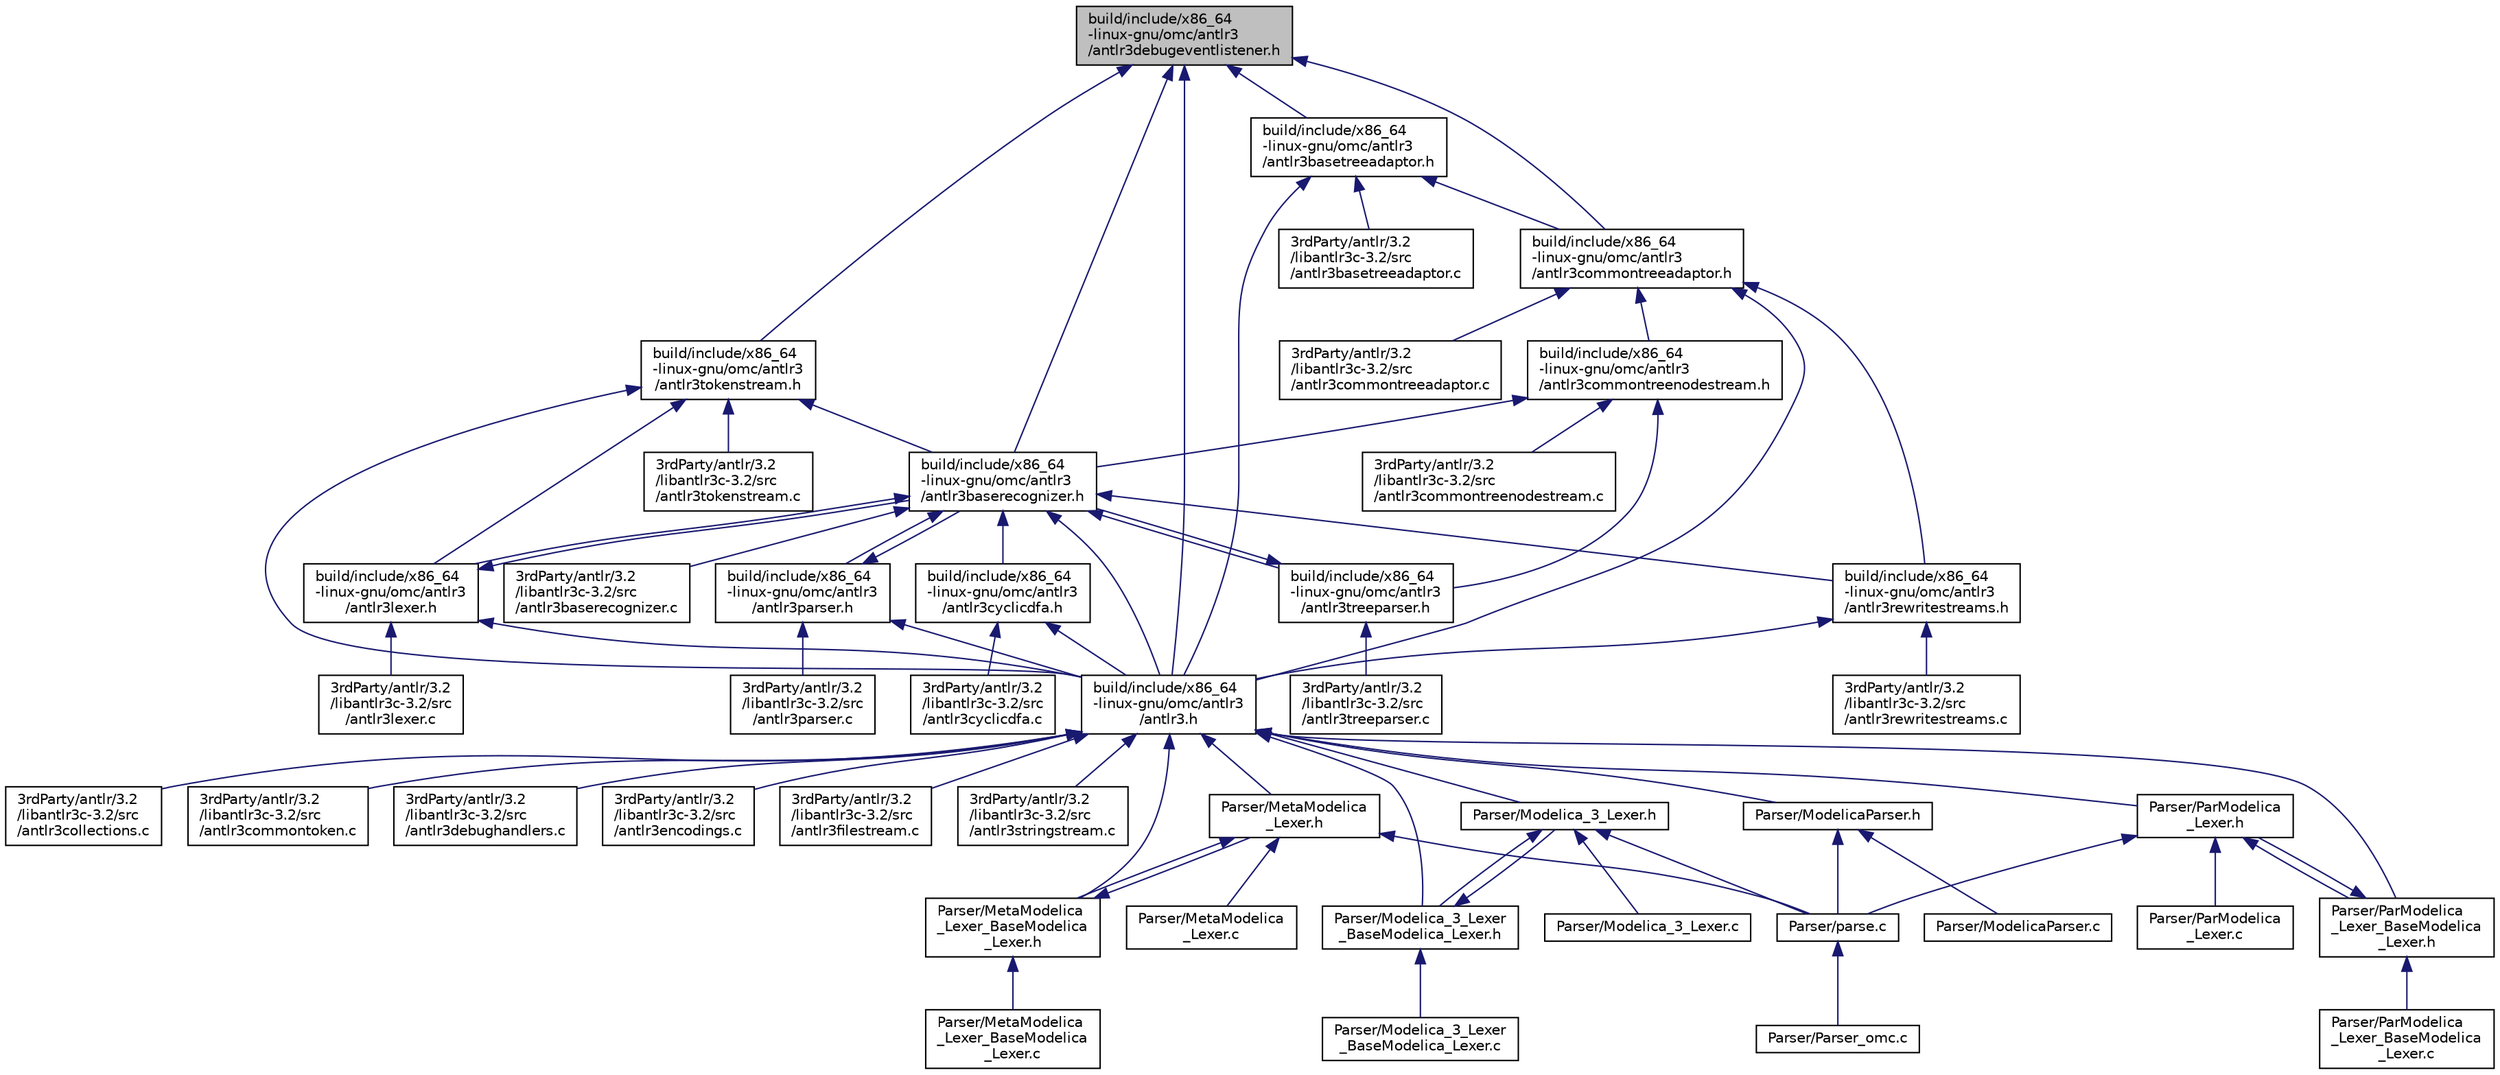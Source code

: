 digraph "build/include/x86_64-linux-gnu/omc/antlr3/antlr3debugeventlistener.h"
{
  edge [fontname="Helvetica",fontsize="10",labelfontname="Helvetica",labelfontsize="10"];
  node [fontname="Helvetica",fontsize="10",shape=record];
  Node29 [label="build/include/x86_64\l-linux-gnu/omc/antlr3\l/antlr3debugeventlistener.h",height=0.2,width=0.4,color="black", fillcolor="grey75", style="filled", fontcolor="black"];
  Node29 -> Node30 [dir="back",color="midnightblue",fontsize="10",style="solid",fontname="Helvetica"];
  Node30 [label="build/include/x86_64\l-linux-gnu/omc/antlr3\l/antlr3.h",height=0.2,width=0.4,color="black", fillcolor="white", style="filled",URL="$dc/d25/build_2include_2x86__64-linux-gnu_2omc_2antlr3_2antlr3_8h.html"];
  Node30 -> Node31 [dir="back",color="midnightblue",fontsize="10",style="solid",fontname="Helvetica"];
  Node31 [label="3rdParty/antlr/3.2\l/libantlr3c-3.2/src\l/antlr3collections.c",height=0.2,width=0.4,color="black", fillcolor="white", style="filled",URL="$dc/d57/antlr3collections_8c.html"];
  Node30 -> Node32 [dir="back",color="midnightblue",fontsize="10",style="solid",fontname="Helvetica"];
  Node32 [label="3rdParty/antlr/3.2\l/libantlr3c-3.2/src\l/antlr3commontoken.c",height=0.2,width=0.4,color="black", fillcolor="white", style="filled",URL="$dd/ddc/antlr3commontoken_8c.html"];
  Node30 -> Node33 [dir="back",color="midnightblue",fontsize="10",style="solid",fontname="Helvetica"];
  Node33 [label="3rdParty/antlr/3.2\l/libantlr3c-3.2/src\l/antlr3debughandlers.c",height=0.2,width=0.4,color="black", fillcolor="white", style="filled",URL="$d7/dd3/antlr3debughandlers_8c.html"];
  Node30 -> Node34 [dir="back",color="midnightblue",fontsize="10",style="solid",fontname="Helvetica"];
  Node34 [label="3rdParty/antlr/3.2\l/libantlr3c-3.2/src\l/antlr3encodings.c",height=0.2,width=0.4,color="black", fillcolor="white", style="filled",URL="$d5/d48/antlr3encodings_8c.html"];
  Node30 -> Node35 [dir="back",color="midnightblue",fontsize="10",style="solid",fontname="Helvetica"];
  Node35 [label="3rdParty/antlr/3.2\l/libantlr3c-3.2/src\l/antlr3filestream.c",height=0.2,width=0.4,color="black", fillcolor="white", style="filled",URL="$d4/db3/antlr3filestream_8c.html",tooltip="The ANTLR3 C filestream is used when the source character stream is a filesystem based input set and ..."];
  Node30 -> Node36 [dir="back",color="midnightblue",fontsize="10",style="solid",fontname="Helvetica"];
  Node36 [label="3rdParty/antlr/3.2\l/libantlr3c-3.2/src\l/antlr3stringstream.c",height=0.2,width=0.4,color="black", fillcolor="white", style="filled",URL="$d2/d1c/antlr3stringstream_8c.html"];
  Node30 -> Node37 [dir="back",color="midnightblue",fontsize="10",style="solid",fontname="Helvetica"];
  Node37 [label="Parser/MetaModelica\l_Lexer.h",height=0.2,width=0.4,color="black", fillcolor="white", style="filled",URL="$d4/dce/_meta_modelica___lexer_8h.html"];
  Node37 -> Node38 [dir="back",color="midnightblue",fontsize="10",style="solid",fontname="Helvetica"];
  Node38 [label="Parser/MetaModelica\l_Lexer.c",height=0.2,width=0.4,color="black", fillcolor="white", style="filled",URL="$df/d26/_meta_modelica___lexer_8c.html"];
  Node37 -> Node39 [dir="back",color="midnightblue",fontsize="10",style="solid",fontname="Helvetica"];
  Node39 [label="Parser/MetaModelica\l_Lexer_BaseModelica\l_Lexer.h",height=0.2,width=0.4,color="black", fillcolor="white", style="filled",URL="$de/d95/_meta_modelica___lexer___base_modelica___lexer_8h.html"];
  Node39 -> Node37 [dir="back",color="midnightblue",fontsize="10",style="solid",fontname="Helvetica"];
  Node39 -> Node40 [dir="back",color="midnightblue",fontsize="10",style="solid",fontname="Helvetica"];
  Node40 [label="Parser/MetaModelica\l_Lexer_BaseModelica\l_Lexer.c",height=0.2,width=0.4,color="black", fillcolor="white", style="filled",URL="$df/db5/_meta_modelica___lexer___base_modelica___lexer_8c.html"];
  Node37 -> Node41 [dir="back",color="midnightblue",fontsize="10",style="solid",fontname="Helvetica"];
  Node41 [label="Parser/parse.c",height=0.2,width=0.4,color="black", fillcolor="white", style="filled",URL="$d9/db9/_parser_2parse_8c.html"];
  Node41 -> Node42 [dir="back",color="midnightblue",fontsize="10",style="solid",fontname="Helvetica"];
  Node42 [label="Parser/Parser_omc.c",height=0.2,width=0.4,color="black", fillcolor="white", style="filled",URL="$d8/def/_parser__omc_8c.html"];
  Node30 -> Node39 [dir="back",color="midnightblue",fontsize="10",style="solid",fontname="Helvetica"];
  Node30 -> Node43 [dir="back",color="midnightblue",fontsize="10",style="solid",fontname="Helvetica"];
  Node43 [label="Parser/Modelica_3_Lexer.h",height=0.2,width=0.4,color="black", fillcolor="white", style="filled",URL="$d1/d97/_modelica__3___lexer_8h.html"];
  Node43 -> Node44 [dir="back",color="midnightblue",fontsize="10",style="solid",fontname="Helvetica"];
  Node44 [label="Parser/Modelica_3_Lexer.c",height=0.2,width=0.4,color="black", fillcolor="white", style="filled",URL="$d2/dad/_modelica__3___lexer_8c.html"];
  Node43 -> Node45 [dir="back",color="midnightblue",fontsize="10",style="solid",fontname="Helvetica"];
  Node45 [label="Parser/Modelica_3_Lexer\l_BaseModelica_Lexer.h",height=0.2,width=0.4,color="black", fillcolor="white", style="filled",URL="$d5/d25/_modelica__3___lexer___base_modelica___lexer_8h.html"];
  Node45 -> Node43 [dir="back",color="midnightblue",fontsize="10",style="solid",fontname="Helvetica"];
  Node45 -> Node46 [dir="back",color="midnightblue",fontsize="10",style="solid",fontname="Helvetica"];
  Node46 [label="Parser/Modelica_3_Lexer\l_BaseModelica_Lexer.c",height=0.2,width=0.4,color="black", fillcolor="white", style="filled",URL="$de/d7d/_modelica__3___lexer___base_modelica___lexer_8c.html"];
  Node43 -> Node41 [dir="back",color="midnightblue",fontsize="10",style="solid",fontname="Helvetica"];
  Node30 -> Node45 [dir="back",color="midnightblue",fontsize="10",style="solid",fontname="Helvetica"];
  Node30 -> Node47 [dir="back",color="midnightblue",fontsize="10",style="solid",fontname="Helvetica"];
  Node47 [label="Parser/ModelicaParser.h",height=0.2,width=0.4,color="black", fillcolor="white", style="filled",URL="$d7/d6e/_modelica_parser_8h.html"];
  Node47 -> Node48 [dir="back",color="midnightblue",fontsize="10",style="solid",fontname="Helvetica"];
  Node48 [label="Parser/ModelicaParser.c",height=0.2,width=0.4,color="black", fillcolor="white", style="filled",URL="$d6/d37/_modelica_parser_8c.html"];
  Node47 -> Node41 [dir="back",color="midnightblue",fontsize="10",style="solid",fontname="Helvetica"];
  Node30 -> Node49 [dir="back",color="midnightblue",fontsize="10",style="solid",fontname="Helvetica"];
  Node49 [label="Parser/ParModelica\l_Lexer.h",height=0.2,width=0.4,color="black", fillcolor="white", style="filled",URL="$d5/d88/_par_modelica___lexer_8h.html"];
  Node49 -> Node50 [dir="back",color="midnightblue",fontsize="10",style="solid",fontname="Helvetica"];
  Node50 [label="Parser/ParModelica\l_Lexer.c",height=0.2,width=0.4,color="black", fillcolor="white", style="filled",URL="$de/d93/_par_modelica___lexer_8c.html"];
  Node49 -> Node51 [dir="back",color="midnightblue",fontsize="10",style="solid",fontname="Helvetica"];
  Node51 [label="Parser/ParModelica\l_Lexer_BaseModelica\l_Lexer.h",height=0.2,width=0.4,color="black", fillcolor="white", style="filled",URL="$dc/d6e/_par_modelica___lexer___base_modelica___lexer_8h.html"];
  Node51 -> Node49 [dir="back",color="midnightblue",fontsize="10",style="solid",fontname="Helvetica"];
  Node51 -> Node52 [dir="back",color="midnightblue",fontsize="10",style="solid",fontname="Helvetica"];
  Node52 [label="Parser/ParModelica\l_Lexer_BaseModelica\l_Lexer.c",height=0.2,width=0.4,color="black", fillcolor="white", style="filled",URL="$de/da6/_par_modelica___lexer___base_modelica___lexer_8c.html"];
  Node49 -> Node41 [dir="back",color="midnightblue",fontsize="10",style="solid",fontname="Helvetica"];
  Node30 -> Node51 [dir="back",color="midnightblue",fontsize="10",style="solid",fontname="Helvetica"];
  Node29 -> Node53 [dir="back",color="midnightblue",fontsize="10",style="solid",fontname="Helvetica"];
  Node53 [label="build/include/x86_64\l-linux-gnu/omc/antlr3\l/antlr3baserecognizer.h",height=0.2,width=0.4,color="black", fillcolor="white", style="filled",URL="$d5/df2/build_2include_2x86__64-linux-gnu_2omc_2antlr3_2antlr3baserecognizer_8h.html"];
  Node53 -> Node54 [dir="back",color="midnightblue",fontsize="10",style="solid",fontname="Helvetica"];
  Node54 [label="3rdParty/antlr/3.2\l/libantlr3c-3.2/src\l/antlr3baserecognizer.c",height=0.2,width=0.4,color="black", fillcolor="white", style="filled",URL="$d6/d88/antlr3baserecognizer_8c.html"];
  Node53 -> Node30 [dir="back",color="midnightblue",fontsize="10",style="solid",fontname="Helvetica"];
  Node53 -> Node55 [dir="back",color="midnightblue",fontsize="10",style="solid",fontname="Helvetica"];
  Node55 [label="build/include/x86_64\l-linux-gnu/omc/antlr3\l/antlr3cyclicdfa.h",height=0.2,width=0.4,color="black", fillcolor="white", style="filled",URL="$dc/de6/build_2include_2x86__64-linux-gnu_2omc_2antlr3_2antlr3cyclicdfa_8h.html"];
  Node55 -> Node56 [dir="back",color="midnightblue",fontsize="10",style="solid",fontname="Helvetica"];
  Node56 [label="3rdParty/antlr/3.2\l/libantlr3c-3.2/src\l/antlr3cyclicdfa.c",height=0.2,width=0.4,color="black", fillcolor="white", style="filled",URL="$d6/d1b/antlr3cyclicdfa_8c.html"];
  Node55 -> Node30 [dir="back",color="midnightblue",fontsize="10",style="solid",fontname="Helvetica"];
  Node53 -> Node57 [dir="back",color="midnightblue",fontsize="10",style="solid",fontname="Helvetica"];
  Node57 [label="build/include/x86_64\l-linux-gnu/omc/antlr3\l/antlr3lexer.h",height=0.2,width=0.4,color="black", fillcolor="white", style="filled",URL="$d0/de5/build_2include_2x86__64-linux-gnu_2omc_2antlr3_2antlr3lexer_8h.html"];
  Node57 -> Node58 [dir="back",color="midnightblue",fontsize="10",style="solid",fontname="Helvetica"];
  Node58 [label="3rdParty/antlr/3.2\l/libantlr3c-3.2/src\l/antlr3lexer.c",height=0.2,width=0.4,color="black", fillcolor="white", style="filled",URL="$dc/d73/antlr3lexer_8c.html"];
  Node57 -> Node30 [dir="back",color="midnightblue",fontsize="10",style="solid",fontname="Helvetica"];
  Node57 -> Node53 [dir="back",color="midnightblue",fontsize="10",style="solid",fontname="Helvetica"];
  Node53 -> Node59 [dir="back",color="midnightblue",fontsize="10",style="solid",fontname="Helvetica"];
  Node59 [label="build/include/x86_64\l-linux-gnu/omc/antlr3\l/antlr3parser.h",height=0.2,width=0.4,color="black", fillcolor="white", style="filled",URL="$de/d69/build_2include_2x86__64-linux-gnu_2omc_2antlr3_2antlr3parser_8h.html"];
  Node59 -> Node60 [dir="back",color="midnightblue",fontsize="10",style="solid",fontname="Helvetica"];
  Node60 [label="3rdParty/antlr/3.2\l/libantlr3c-3.2/src\l/antlr3parser.c",height=0.2,width=0.4,color="black", fillcolor="white", style="filled",URL="$d3/db9/antlr3parser_8c.html"];
  Node59 -> Node30 [dir="back",color="midnightblue",fontsize="10",style="solid",fontname="Helvetica"];
  Node59 -> Node53 [dir="back",color="midnightblue",fontsize="10",style="solid",fontname="Helvetica"];
  Node53 -> Node61 [dir="back",color="midnightblue",fontsize="10",style="solid",fontname="Helvetica"];
  Node61 [label="build/include/x86_64\l-linux-gnu/omc/antlr3\l/antlr3rewritestreams.h",height=0.2,width=0.4,color="black", fillcolor="white", style="filled",URL="$d4/dc6/build_2include_2x86__64-linux-gnu_2omc_2antlr3_2antlr3rewritestreams_8h.html"];
  Node61 -> Node62 [dir="back",color="midnightblue",fontsize="10",style="solid",fontname="Helvetica"];
  Node62 [label="3rdParty/antlr/3.2\l/libantlr3c-3.2/src\l/antlr3rewritestreams.c",height=0.2,width=0.4,color="black", fillcolor="white", style="filled",URL="$d7/d05/antlr3rewritestreams_8c.html"];
  Node61 -> Node30 [dir="back",color="midnightblue",fontsize="10",style="solid",fontname="Helvetica"];
  Node53 -> Node63 [dir="back",color="midnightblue",fontsize="10",style="solid",fontname="Helvetica"];
  Node63 [label="build/include/x86_64\l-linux-gnu/omc/antlr3\l/antlr3treeparser.h",height=0.2,width=0.4,color="black", fillcolor="white", style="filled",URL="$d4/d70/build_2include_2x86__64-linux-gnu_2omc_2antlr3_2antlr3treeparser_8h.html"];
  Node63 -> Node64 [dir="back",color="midnightblue",fontsize="10",style="solid",fontname="Helvetica"];
  Node64 [label="3rdParty/antlr/3.2\l/libantlr3c-3.2/src\l/antlr3treeparser.c",height=0.2,width=0.4,color="black", fillcolor="white", style="filled",URL="$d4/d26/antlr3treeparser_8c.html"];
  Node63 -> Node53 [dir="back",color="midnightblue",fontsize="10",style="solid",fontname="Helvetica"];
  Node29 -> Node65 [dir="back",color="midnightblue",fontsize="10",style="solid",fontname="Helvetica"];
  Node65 [label="build/include/x86_64\l-linux-gnu/omc/antlr3\l/antlr3basetreeadaptor.h",height=0.2,width=0.4,color="black", fillcolor="white", style="filled",URL="$d1/d70/build_2include_2x86__64-linux-gnu_2omc_2antlr3_2antlr3basetreeadaptor_8h.html"];
  Node65 -> Node66 [dir="back",color="midnightblue",fontsize="10",style="solid",fontname="Helvetica"];
  Node66 [label="3rdParty/antlr/3.2\l/libantlr3c-3.2/src\l/antlr3basetreeadaptor.c",height=0.2,width=0.4,color="black", fillcolor="white", style="filled",URL="$d3/dae/antlr3basetreeadaptor_8c.html"];
  Node65 -> Node30 [dir="back",color="midnightblue",fontsize="10",style="solid",fontname="Helvetica"];
  Node65 -> Node67 [dir="back",color="midnightblue",fontsize="10",style="solid",fontname="Helvetica"];
  Node67 [label="build/include/x86_64\l-linux-gnu/omc/antlr3\l/antlr3commontreeadaptor.h",height=0.2,width=0.4,color="black", fillcolor="white", style="filled",URL="$d1/d4b/build_2include_2x86__64-linux-gnu_2omc_2antlr3_2antlr3commontreeadaptor_8h.html"];
  Node67 -> Node68 [dir="back",color="midnightblue",fontsize="10",style="solid",fontname="Helvetica"];
  Node68 [label="3rdParty/antlr/3.2\l/libantlr3c-3.2/src\l/antlr3commontreeadaptor.c",height=0.2,width=0.4,color="black", fillcolor="white", style="filled",URL="$d6/de3/antlr3commontreeadaptor_8c.html"];
  Node67 -> Node30 [dir="back",color="midnightblue",fontsize="10",style="solid",fontname="Helvetica"];
  Node67 -> Node69 [dir="back",color="midnightblue",fontsize="10",style="solid",fontname="Helvetica"];
  Node69 [label="build/include/x86_64\l-linux-gnu/omc/antlr3\l/antlr3commontreenodestream.h",height=0.2,width=0.4,color="black", fillcolor="white", style="filled",URL="$d1/dbb/build_2include_2x86__64-linux-gnu_2omc_2antlr3_2antlr3commontreenodestream_8h.html"];
  Node69 -> Node70 [dir="back",color="midnightblue",fontsize="10",style="solid",fontname="Helvetica"];
  Node70 [label="3rdParty/antlr/3.2\l/libantlr3c-3.2/src\l/antlr3commontreenodestream.c",height=0.2,width=0.4,color="black", fillcolor="white", style="filled",URL="$d7/d71/antlr3commontreenodestream_8c.html"];
  Node69 -> Node53 [dir="back",color="midnightblue",fontsize="10",style="solid",fontname="Helvetica"];
  Node69 -> Node63 [dir="back",color="midnightblue",fontsize="10",style="solid",fontname="Helvetica"];
  Node67 -> Node61 [dir="back",color="midnightblue",fontsize="10",style="solid",fontname="Helvetica"];
  Node29 -> Node67 [dir="back",color="midnightblue",fontsize="10",style="solid",fontname="Helvetica"];
  Node29 -> Node71 [dir="back",color="midnightblue",fontsize="10",style="solid",fontname="Helvetica"];
  Node71 [label="build/include/x86_64\l-linux-gnu/omc/antlr3\l/antlr3tokenstream.h",height=0.2,width=0.4,color="black", fillcolor="white", style="filled",URL="$d7/d67/build_2include_2x86__64-linux-gnu_2omc_2antlr3_2antlr3tokenstream_8h.html"];
  Node71 -> Node72 [dir="back",color="midnightblue",fontsize="10",style="solid",fontname="Helvetica"];
  Node72 [label="3rdParty/antlr/3.2\l/libantlr3c-3.2/src\l/antlr3tokenstream.c",height=0.2,width=0.4,color="black", fillcolor="white", style="filled",URL="$df/d21/antlr3tokenstream_8c.html"];
  Node71 -> Node30 [dir="back",color="midnightblue",fontsize="10",style="solid",fontname="Helvetica"];
  Node71 -> Node53 [dir="back",color="midnightblue",fontsize="10",style="solid",fontname="Helvetica"];
  Node71 -> Node57 [dir="back",color="midnightblue",fontsize="10",style="solid",fontname="Helvetica"];
}
